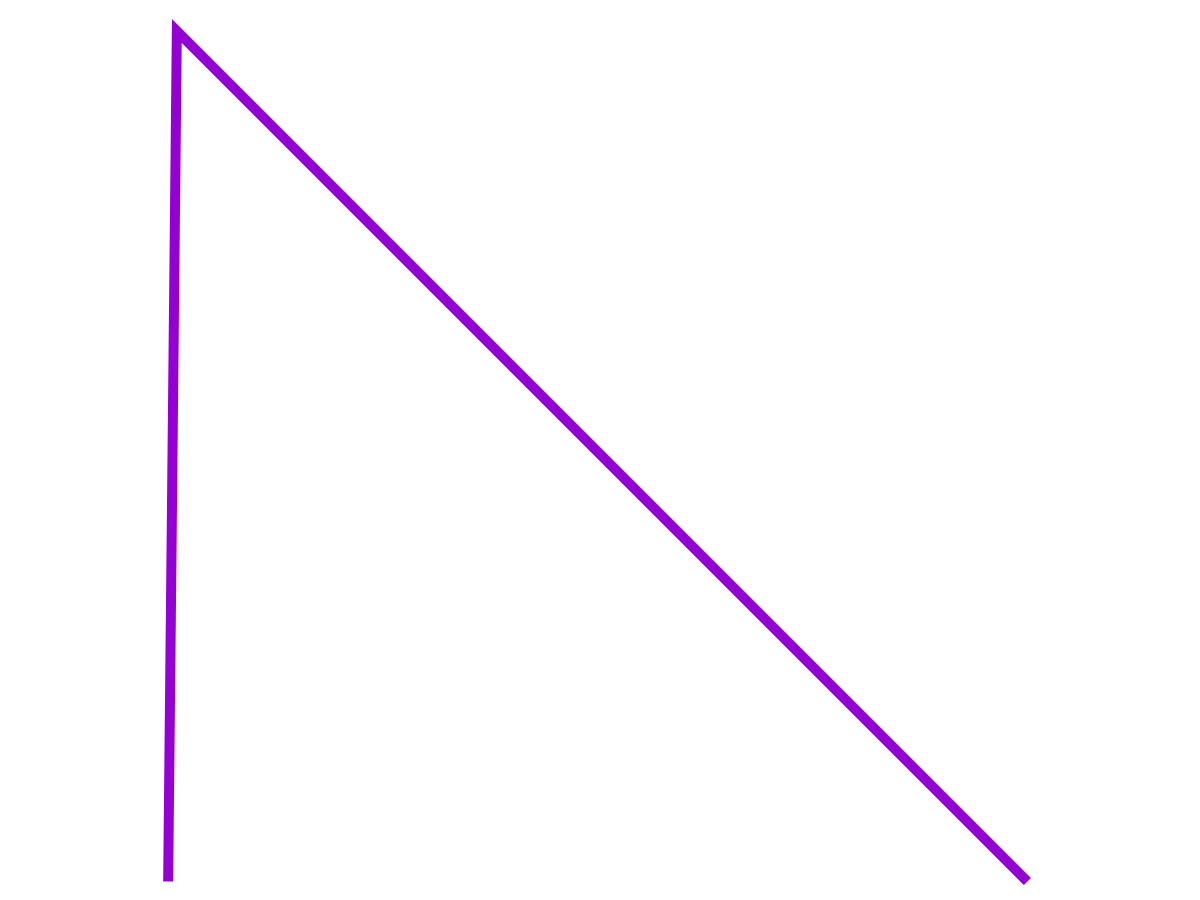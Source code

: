 set term png transparent size 256,256
set output "saw.png"
set size square
set xrange [0:1]
set yrange [0:+1]
unset key
unset border
unset xtics
unset ytics
plot (x <= 0) ? 0 : (1 - x) with lines lw 10
